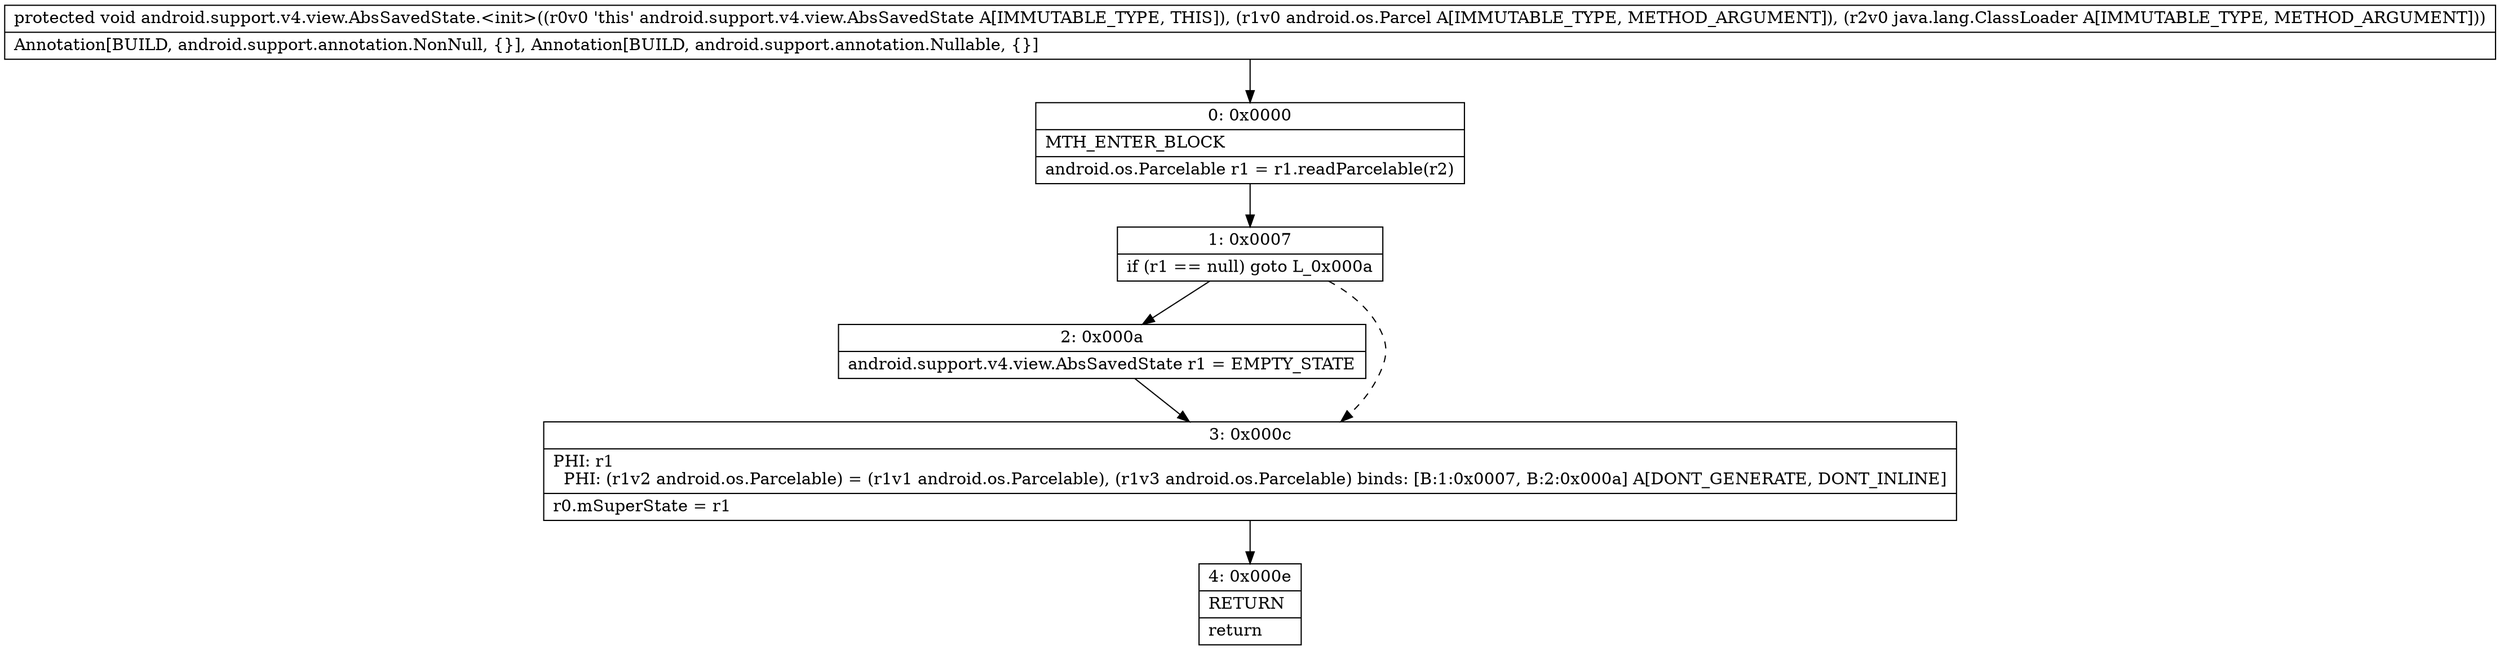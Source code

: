 digraph "CFG forandroid.support.v4.view.AbsSavedState.\<init\>(Landroid\/os\/Parcel;Ljava\/lang\/ClassLoader;)V" {
Node_0 [shape=record,label="{0\:\ 0x0000|MTH_ENTER_BLOCK\l|android.os.Parcelable r1 = r1.readParcelable(r2)\l}"];
Node_1 [shape=record,label="{1\:\ 0x0007|if (r1 == null) goto L_0x000a\l}"];
Node_2 [shape=record,label="{2\:\ 0x000a|android.support.v4.view.AbsSavedState r1 = EMPTY_STATE\l}"];
Node_3 [shape=record,label="{3\:\ 0x000c|PHI: r1 \l  PHI: (r1v2 android.os.Parcelable) = (r1v1 android.os.Parcelable), (r1v3 android.os.Parcelable) binds: [B:1:0x0007, B:2:0x000a] A[DONT_GENERATE, DONT_INLINE]\l|r0.mSuperState = r1\l}"];
Node_4 [shape=record,label="{4\:\ 0x000e|RETURN\l|return\l}"];
MethodNode[shape=record,label="{protected void android.support.v4.view.AbsSavedState.\<init\>((r0v0 'this' android.support.v4.view.AbsSavedState A[IMMUTABLE_TYPE, THIS]), (r1v0 android.os.Parcel A[IMMUTABLE_TYPE, METHOD_ARGUMENT]), (r2v0 java.lang.ClassLoader A[IMMUTABLE_TYPE, METHOD_ARGUMENT]))  | Annotation[BUILD, android.support.annotation.NonNull, \{\}], Annotation[BUILD, android.support.annotation.Nullable, \{\}]\l}"];
MethodNode -> Node_0;
Node_0 -> Node_1;
Node_1 -> Node_2;
Node_1 -> Node_3[style=dashed];
Node_2 -> Node_3;
Node_3 -> Node_4;
}

